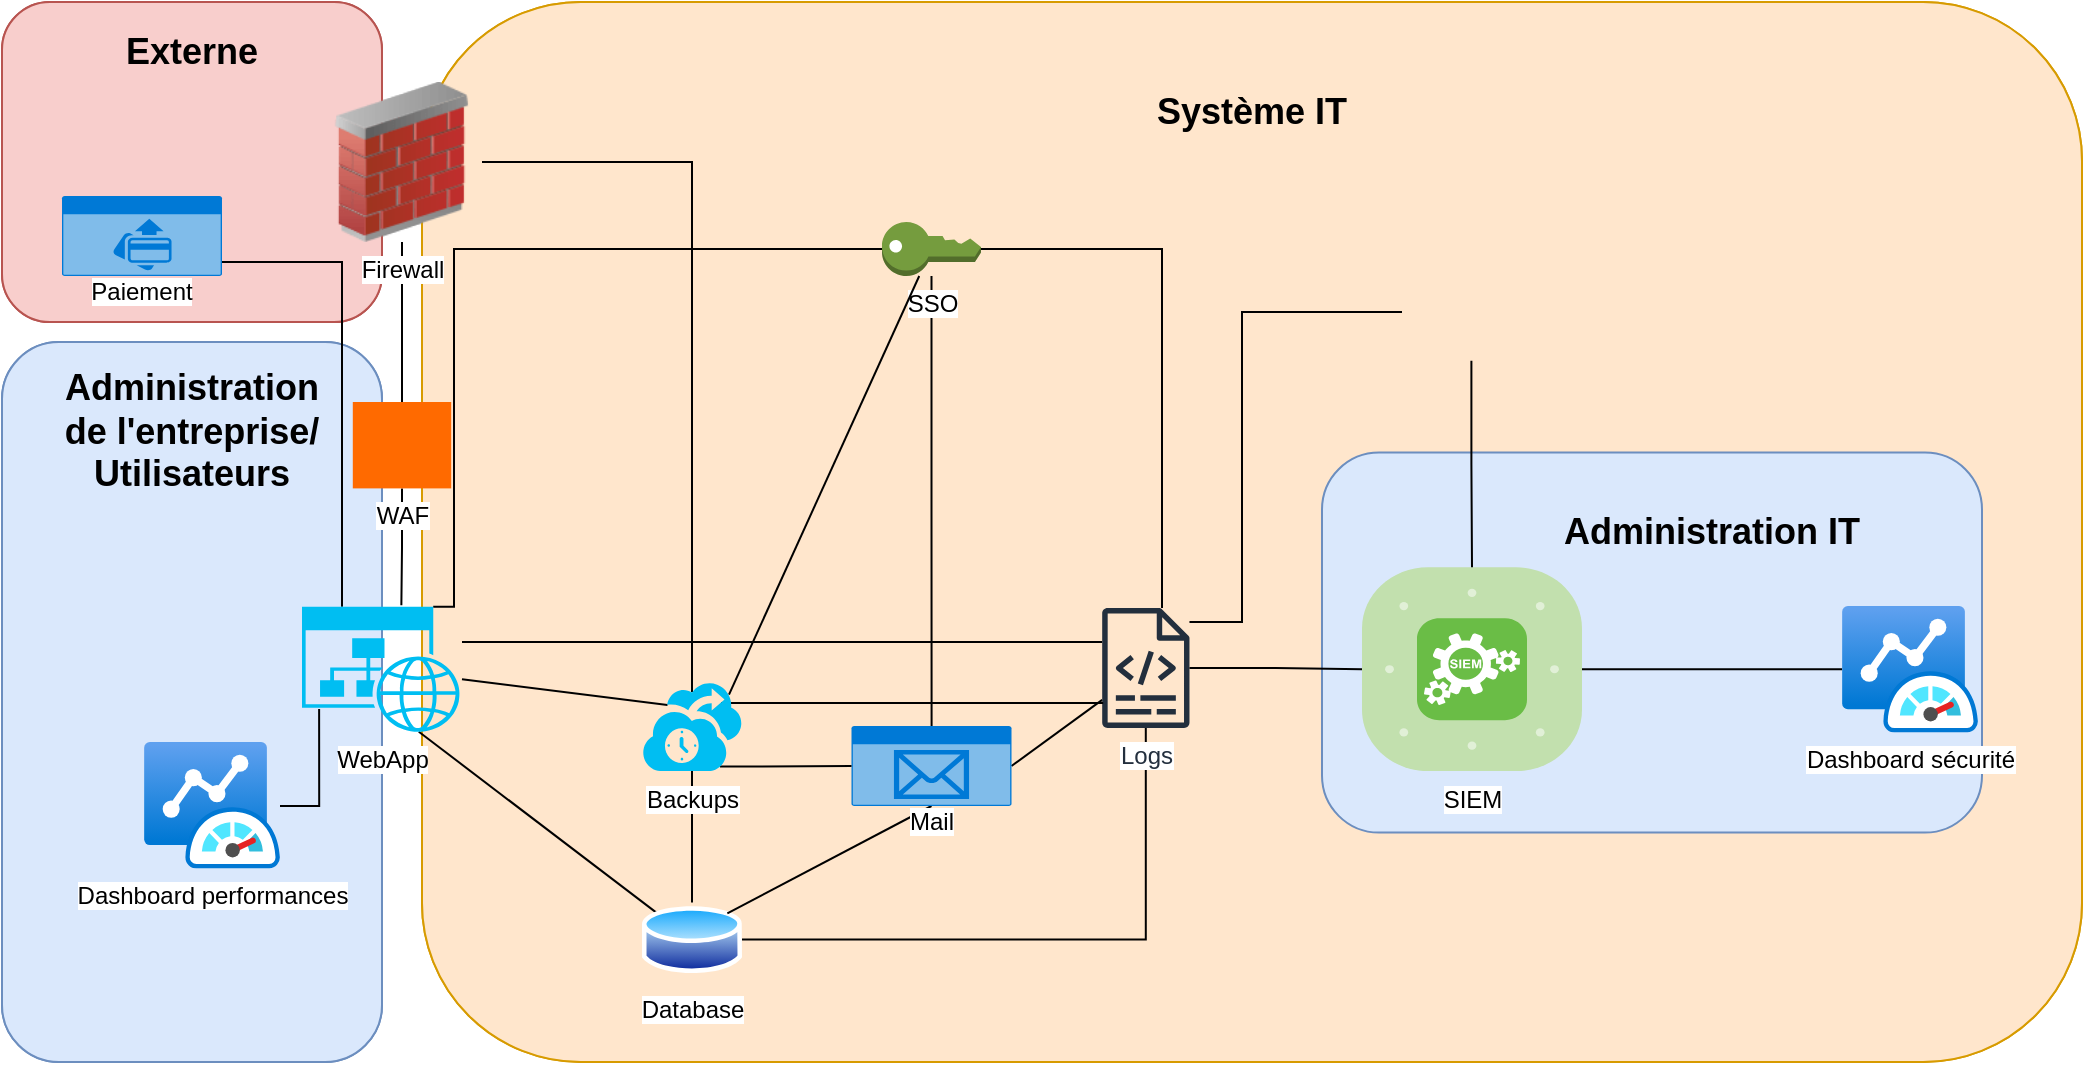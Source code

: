 <mxfile version="26.1.1">
  <diagram id="l8hXMBHkgcEJcSW0mbfh" name="Page-1">
    <mxGraphModel dx="2158" dy="1369" grid="1" gridSize="10" guides="1" tooltips="1" connect="1" arrows="1" fold="1" page="1" pageScale="1" pageWidth="1169" pageHeight="827" math="0" shadow="0">
      <root>
        <mxCell id="0" />
        <mxCell id="1" parent="0" />
        <mxCell id="q2HG8QPu7T1CwL4W8OTE-35" value="" style="rounded=1;whiteSpace=wrap;html=1;fillColor=#f8cecc;strokeColor=#b85450;" parent="1" vertex="1">
          <mxGeometry x="-280" y="-70" width="190" height="160" as="geometry" />
        </mxCell>
        <mxCell id="q2HG8QPu7T1CwL4W8OTE-34" value="" style="rounded=1;whiteSpace=wrap;html=1;fillColor=#dae8fc;strokeColor=#6c8ebf;" parent="1" vertex="1">
          <mxGeometry x="-280" y="100" width="190" height="360" as="geometry" />
        </mxCell>
        <mxCell id="q2HG8QPu7T1CwL4W8OTE-33" value="" style="rounded=1;whiteSpace=wrap;html=1;fillColor=#ffe6cc;strokeColor=#d79b00;" parent="1" vertex="1">
          <mxGeometry x="-70" y="-70" width="830" height="530" as="geometry" />
        </mxCell>
        <mxCell id="q2HG8QPu7T1CwL4W8OTE-12" style="edgeStyle=orthogonalEdgeStyle;rounded=0;orthogonalLoop=1;jettySize=auto;html=1;endArrow=none;startFill=0;" parent="1" target="q2HG8QPu7T1CwL4W8OTE-8" edge="1">
          <mxGeometry relative="1" as="geometry">
            <mxPoint x="310" y="280" as="targetPoint" />
            <Array as="points">
              <mxPoint x="280" y="181" />
            </Array>
            <mxPoint x="-40" y="180.667" as="sourcePoint" />
          </mxGeometry>
        </mxCell>
        <mxCell id="q2HG8QPu7T1CwL4W8OTE-24" style="edgeStyle=orthogonalEdgeStyle;rounded=0;orthogonalLoop=1;jettySize=auto;html=1;endArrow=none;startFill=0;exitX=0;exitY=0.81;exitDx=0;exitDy=0;exitPerimeter=0;" parent="1" target="q2HG8QPu7T1CwL4W8OTE-6" edge="1">
          <mxGeometry relative="1" as="geometry">
            <mxPoint x="-120" y="200.005" as="sourcePoint" />
            <Array as="points">
              <mxPoint x="-120" y="332" />
            </Array>
          </mxGeometry>
        </mxCell>
        <mxCell id="v_zZV-oKxVdYTd-pvLKk-4" style="rounded=0;orthogonalLoop=1;jettySize=auto;html=1;exitX=0.73;exitY=1;exitDx=0;exitDy=0;exitPerimeter=0;endArrow=none;startFill=0;" parent="1" target="v_zZV-oKxVdYTd-pvLKk-5" edge="1">
          <mxGeometry relative="1" as="geometry">
            <mxPoint x="260" y="279" as="targetPoint" />
            <mxPoint x="-61.6" y="211.88" as="sourcePoint" />
          </mxGeometry>
        </mxCell>
        <mxCell id="q2HG8QPu7T1CwL4W8OTE-11" style="edgeStyle=orthogonalEdgeStyle;rounded=0;orthogonalLoop=1;jettySize=auto;html=1;endArrow=none;startFill=0;" parent="1" source="v_zZV-oKxVdYTd-pvLKk-5" target="q2HG8QPu7T1CwL4W8OTE-8" edge="1">
          <mxGeometry relative="1" as="geometry" />
        </mxCell>
        <mxCell id="v_zZV-oKxVdYTd-pvLKk-5" value="Database" style="image;aspect=fixed;perimeter=ellipsePerimeter;html=1;align=center;shadow=0;dashed=0;spacingTop=3;image=img/lib/active_directory/database.svg;" parent="1" vertex="1">
          <mxGeometry x="40" y="380.28" width="50" height="37" as="geometry" />
        </mxCell>
        <mxCell id="v_zZV-oKxVdYTd-pvLKk-7" style="edgeStyle=none;rounded=0;orthogonalLoop=1;jettySize=auto;html=1;exitX=0.5;exitY=1;exitDx=0;exitDy=0;exitPerimeter=0;entryX=1;entryY=0;entryDx=0;entryDy=0;endArrow=none;startFill=0;" parent="1" source="v_zZV-oKxVdYTd-pvLKk-6" target="v_zZV-oKxVdYTd-pvLKk-5" edge="1">
          <mxGeometry relative="1" as="geometry" />
        </mxCell>
        <mxCell id="q2HG8QPu7T1CwL4W8OTE-9" style="rounded=0;orthogonalLoop=1;jettySize=auto;html=1;endArrow=none;startFill=0;exitX=1;exitY=0.5;exitDx=0;exitDy=0;exitPerimeter=0;" parent="1" source="v_zZV-oKxVdYTd-pvLKk-6" target="q2HG8QPu7T1CwL4W8OTE-8" edge="1">
          <mxGeometry relative="1" as="geometry" />
        </mxCell>
        <mxCell id="v_zZV-oKxVdYTd-pvLKk-6" value="&lt;span style=&quot;background-color: rgb(255, 255, 255);&quot;&gt;&lt;font style=&quot;color: rgb(0, 0, 0);&quot;&gt;Mail&lt;/font&gt;&lt;/span&gt;" style="html=1;whiteSpace=wrap;strokeColor=none;fillColor=#0079D6;labelPosition=center;verticalLabelPosition=middle;verticalAlign=top;align=center;fontSize=12;outlineConnect=0;spacingTop=-6;fontColor=#FFFFFF;sketch=0;shape=mxgraph.sitemap.mail;" parent="1" vertex="1">
          <mxGeometry x="144.75" y="292.0" width="80" height="40" as="geometry" />
        </mxCell>
        <mxCell id="v_zZV-oKxVdYTd-pvLKk-9" style="edgeStyle=orthogonalEdgeStyle;rounded=0;orthogonalLoop=1;jettySize=auto;html=1;endArrow=none;startFill=0;" parent="1" source="v_zZV-oKxVdYTd-pvLKk-8" target="v_zZV-oKxVdYTd-pvLKk-6" edge="1">
          <mxGeometry relative="1" as="geometry" />
        </mxCell>
        <mxCell id="q2HG8QPu7T1CwL4W8OTE-10" style="edgeStyle=orthogonalEdgeStyle;rounded=0;orthogonalLoop=1;jettySize=auto;html=1;endArrow=none;startFill=0;" parent="1" source="v_zZV-oKxVdYTd-pvLKk-8" target="q2HG8QPu7T1CwL4W8OTE-8" edge="1">
          <mxGeometry relative="1" as="geometry">
            <Array as="points">
              <mxPoint x="300" y="54" />
            </Array>
          </mxGeometry>
        </mxCell>
        <mxCell id="v_zZV-oKxVdYTd-pvLKk-8" value="&lt;span style=&quot;background-color: light-dark(#ffffff, var(--ge-dark-color, #121212));&quot;&gt;SSO&lt;/span&gt;" style="outlineConnect=0;dashed=0;verticalLabelPosition=bottom;verticalAlign=top;align=center;html=1;shape=mxgraph.aws3.add_on;fillColor=#759C3E;gradientColor=none;" parent="1" vertex="1">
          <mxGeometry x="160" y="40" width="49.5" height="27" as="geometry" />
        </mxCell>
        <mxCell id="v_zZV-oKxVdYTd-pvLKk-10" style="edgeStyle=orthogonalEdgeStyle;rounded=0;orthogonalLoop=1;jettySize=auto;html=1;exitX=0;exitY=0.5;exitDx=0;exitDy=0;exitPerimeter=0;entryX=0.82;entryY=0;entryDx=0;entryDy=0;entryPerimeter=0;endArrow=none;startFill=0;" parent="1" source="v_zZV-oKxVdYTd-pvLKk-8" edge="1">
          <mxGeometry relative="1" as="geometry">
            <Array as="points">
              <mxPoint x="-54" y="54" />
            </Array>
            <mxPoint x="-54.4" y="149.38" as="targetPoint" />
          </mxGeometry>
        </mxCell>
        <mxCell id="q2HG8QPu7T1CwL4W8OTE-3" value="&lt;span style=&quot;background-color: light-dark(#ffffff, var(--ge-dark-color, #121212));&quot;&gt;&lt;font style=&quot;color: rgb(0, 0, 0);&quot;&gt;Paiement&lt;/font&gt;&lt;/span&gt;" style="html=1;whiteSpace=wrap;strokeColor=none;fillColor=#0079D6;labelPosition=center;verticalLabelPosition=middle;verticalAlign=top;align=center;fontSize=12;outlineConnect=0;spacingTop=-6;fontColor=#FFFFFF;sketch=0;shape=mxgraph.sitemap.payment;" parent="1" vertex="1">
          <mxGeometry x="-250" y="27" width="80" height="40" as="geometry" />
        </mxCell>
        <mxCell id="q2HG8QPu7T1CwL4W8OTE-6" value="Dashboard performances" style="image;aspect=fixed;html=1;points=[];align=center;fontSize=12;image=img/lib/azure2/other/Azure_Monitor_Dashboard.svg;" parent="1" vertex="1">
          <mxGeometry x="-209" y="300.0" width="68" height="63.2" as="geometry" />
        </mxCell>
        <mxCell id="q2HG8QPu7T1CwL4W8OTE-8" value="&lt;span style=&quot;background-color: light-dark(#ffffff, var(--ge-dark-color, #121212));&quot;&gt;Logs&lt;/span&gt;" style="sketch=0;outlineConnect=0;fontColor=#232F3E;gradientColor=none;fillColor=#232F3D;strokeColor=none;dashed=0;verticalLabelPosition=bottom;verticalAlign=top;align=center;html=1;fontSize=12;fontStyle=0;aspect=fixed;pointerEvents=1;shape=mxgraph.aws4.logs;" parent="1" vertex="1">
          <mxGeometry x="270" y="233.02" width="43.84" height="60" as="geometry" />
        </mxCell>
        <mxCell id="q2HG8QPu7T1CwL4W8OTE-16" style="edgeStyle=orthogonalEdgeStyle;rounded=0;orthogonalLoop=1;jettySize=auto;html=1;entryX=0.99;entryY=0.5;entryDx=0;entryDy=0;entryPerimeter=0;endArrow=none;startFill=0;" parent="1" source="q2HG8QPu7T1CwL4W8OTE-8" target="q2HG8QPu7T1CwL4W8OTE-15" edge="1">
          <mxGeometry relative="1" as="geometry">
            <Array as="points">
              <mxPoint x="240" y="258" />
              <mxPoint x="240" y="258" />
            </Array>
          </mxGeometry>
        </mxCell>
        <mxCell id="q2HG8QPu7T1CwL4W8OTE-17" style="edgeStyle=orthogonalEdgeStyle;rounded=0;orthogonalLoop=1;jettySize=auto;html=1;entryX=0.5;entryY=1;entryDx=0;entryDy=0;entryPerimeter=0;endArrow=none;startFill=0;" parent="1" source="v_zZV-oKxVdYTd-pvLKk-5" target="q2HG8QPu7T1CwL4W8OTE-15" edge="1">
          <mxGeometry relative="1" as="geometry" />
        </mxCell>
        <mxCell id="q2HG8QPu7T1CwL4W8OTE-18" style="rounded=0;orthogonalLoop=1;jettySize=auto;html=1;entryX=0.78;entryY=0.95;entryDx=0;entryDy=0;entryPerimeter=0;endArrow=none;startFill=0;exitX=0;exitY=0.5;exitDx=0;exitDy=0;exitPerimeter=0;" parent="1" source="v_zZV-oKxVdYTd-pvLKk-6" target="q2HG8QPu7T1CwL4W8OTE-15" edge="1">
          <mxGeometry relative="1" as="geometry" />
        </mxCell>
        <mxCell id="q2HG8QPu7T1CwL4W8OTE-19" style="rounded=0;orthogonalLoop=1;jettySize=auto;html=1;entryX=0.255;entryY=0.265;entryDx=0;entryDy=0;entryPerimeter=0;endArrow=none;startFill=0;" parent="1" target="q2HG8QPu7T1CwL4W8OTE-15" edge="1">
          <mxGeometry relative="1" as="geometry">
            <mxPoint x="-40" y="200.606" as="sourcePoint" />
          </mxGeometry>
        </mxCell>
        <mxCell id="q2HG8QPu7T1CwL4W8OTE-20" style="rounded=0;orthogonalLoop=1;jettySize=auto;html=1;entryX=0.87;entryY=0.15;entryDx=0;entryDy=0;entryPerimeter=0;endArrow=none;startFill=0;" parent="1" source="v_zZV-oKxVdYTd-pvLKk-8" target="q2HG8QPu7T1CwL4W8OTE-15" edge="1">
          <mxGeometry relative="1" as="geometry">
            <mxPoint x="60" y="170" as="targetPoint" />
          </mxGeometry>
        </mxCell>
        <mxCell id="q2HG8QPu7T1CwL4W8OTE-37" value="" style="rounded=1;whiteSpace=wrap;html=1;fillColor=#dae8fc;strokeColor=#6c8ebf;" parent="1" vertex="1">
          <mxGeometry x="380" y="155.28" width="330" height="190" as="geometry" />
        </mxCell>
        <mxCell id="q2HG8QPu7T1CwL4W8OTE-40" style="edgeStyle=orthogonalEdgeStyle;rounded=0;orthogonalLoop=1;jettySize=auto;html=1;endArrow=none;startFill=0;" parent="1" source="q2HG8QPu7T1CwL4W8OTE-21" target="q2HG8QPu7T1CwL4W8OTE-28" edge="1">
          <mxGeometry relative="1" as="geometry" />
        </mxCell>
        <mxCell id="q2HG8QPu7T1CwL4W8OTE-21" value="&lt;span style=&quot;background-color: light-dark(#ffffff, var(--ge-dark-color, #121212));&quot;&gt;SIEM&lt;/span&gt;" style="verticalLabelPosition=bottom;sketch=0;html=1;fillColor=#6ABD46;strokeColor=#ffffff;verticalAlign=top;align=center;points=[[0.085,0.085,0],[0.915,0.085,0],[0.915,0.915,0],[0.085,0.915,0],[0.25,0,0],[0.5,0,0],[0.75,0,0],[1,0.25,0],[1,0.5,0],[1,0.75,0],[0.75,1,0],[0.5,1,0],[0.25,1,0],[0,0.75,0],[0,0.5,0],[0,0.25,0]];pointerEvents=1;shape=mxgraph.cisco_safe.compositeIcon;bgIcon=mxgraph.cisco_safe.architecture.generic_appliance;resIcon=mxgraph.cisco_safe.architecture.siem;" parent="1" vertex="1">
          <mxGeometry x="400" y="212.68" width="110" height="101.88" as="geometry" />
        </mxCell>
        <mxCell id="q2HG8QPu7T1CwL4W8OTE-28" value="Dashboard sécurité" style="image;aspect=fixed;html=1;points=[];align=center;fontSize=12;image=img/lib/azure2/other/Azure_Monitor_Dashboard.svg;" parent="1" vertex="1">
          <mxGeometry x="640" y="232.02" width="68" height="63.2" as="geometry" />
        </mxCell>
        <mxCell id="q2HG8QPu7T1CwL4W8OTE-36" style="edgeStyle=orthogonalEdgeStyle;rounded=0;orthogonalLoop=1;jettySize=auto;html=1;entryX=0.5;entryY=0.12;entryDx=0;entryDy=0;entryPerimeter=0;endArrow=none;startFill=0;" parent="1" source="q2HG8QPu7T1CwL4W8OTE-22" target="q2HG8QPu7T1CwL4W8OTE-15" edge="1">
          <mxGeometry relative="1" as="geometry">
            <Array as="points">
              <mxPoint x="65" y="10" />
            </Array>
          </mxGeometry>
        </mxCell>
        <mxCell id="q2HG8QPu7T1CwL4W8OTE-38" style="edgeStyle=orthogonalEdgeStyle;rounded=0;orthogonalLoop=1;jettySize=auto;html=1;entryX=0;entryY=0.5;entryDx=0;entryDy=0;entryPerimeter=0;endArrow=none;startFill=0;" parent="1" source="q2HG8QPu7T1CwL4W8OTE-8" target="q2HG8QPu7T1CwL4W8OTE-21" edge="1">
          <mxGeometry relative="1" as="geometry" />
        </mxCell>
        <mxCell id="q2HG8QPu7T1CwL4W8OTE-42" value="&lt;h2&gt;Système&amp;nbsp;&lt;span style=&quot;background-color: transparent; color: light-dark(rgb(0, 0, 0), rgb(255, 255, 255));&quot;&gt;IT&lt;/span&gt;&lt;/h2&gt;" style="text;html=1;align=center;verticalAlign=middle;whiteSpace=wrap;rounded=0;" parent="1" vertex="1">
          <mxGeometry x="270" y="-30" width="150" height="30" as="geometry" />
        </mxCell>
        <mxCell id="q2HG8QPu7T1CwL4W8OTE-44" value="&lt;h2&gt;Externe&lt;/h2&gt;" style="text;html=1;align=center;verticalAlign=middle;whiteSpace=wrap;rounded=0;" parent="1" vertex="1">
          <mxGeometry x="-260" y="-60" width="150" height="30" as="geometry" />
        </mxCell>
        <mxCell id="q2HG8QPu7T1CwL4W8OTE-47" value="&lt;h2&gt;&lt;/h2&gt;&lt;h2&gt;Administration de l&#39;entreprise/ Utilisateurs&lt;/h2&gt;" style="text;html=1;align=center;verticalAlign=middle;whiteSpace=wrap;rounded=0;" parent="1" vertex="1">
          <mxGeometry x="-260" y="110" width="150" height="70" as="geometry" />
        </mxCell>
        <mxCell id="q2HG8QPu7T1CwL4W8OTE-48" value="&lt;h2&gt;Administration IT&lt;/h2&gt;" style="text;html=1;align=center;verticalAlign=middle;whiteSpace=wrap;rounded=0;" parent="1" vertex="1">
          <mxGeometry x="500" y="180" width="150" height="30" as="geometry" />
        </mxCell>
        <mxCell id="q2HG8QPu7T1CwL4W8OTE-15" value="&lt;span style=&quot;background-color: light-dark(#ffffff, var(--ge-dark-color, #121212));&quot;&gt;Backups&lt;/span&gt;" style="verticalLabelPosition=bottom;html=1;verticalAlign=top;align=center;strokeColor=none;fillColor=#00BEF2;shape=mxgraph.azure.backup_service;" parent="1" vertex="1">
          <mxGeometry x="40" y="235" width="50" height="45" as="geometry" />
        </mxCell>
        <mxCell id="q2HG8QPu7T1CwL4W8OTE-22" value="Firewall" style="image;html=1;image=img/lib/clip_art/networking/Firewall_02_128x128.png" parent="1" vertex="1">
          <mxGeometry x="-120" y="-30" width="80" height="80" as="geometry" />
        </mxCell>
        <mxCell id="Nq3GSmhVlmSOSrLm7PtE-2" value="" style="rounded=1;whiteSpace=wrap;html=1;fillColor=#f8cecc;strokeColor=#b85450;" parent="1" vertex="1">
          <mxGeometry x="-280" y="-70" width="190" height="160" as="geometry" />
        </mxCell>
        <mxCell id="Nq3GSmhVlmSOSrLm7PtE-3" value="" style="rounded=1;whiteSpace=wrap;html=1;fillColor=#dae8fc;strokeColor=#6c8ebf;" parent="1" vertex="1">
          <mxGeometry x="-280" y="100" width="190" height="360" as="geometry" />
        </mxCell>
        <mxCell id="Nq3GSmhVlmSOSrLm7PtE-4" value="" style="rounded=1;whiteSpace=wrap;html=1;fillColor=#ffe6cc;strokeColor=#d79b00;" parent="1" vertex="1">
          <mxGeometry x="-70" y="-70" width="830" height="530" as="geometry" />
        </mxCell>
        <mxCell id="Nq3GSmhVlmSOSrLm7PtE-5" style="edgeStyle=orthogonalEdgeStyle;rounded=0;orthogonalLoop=1;jettySize=auto;html=1;endArrow=none;startFill=0;" parent="1" source="Nq3GSmhVlmSOSrLm7PtE-39" target="Nq3GSmhVlmSOSrLm7PtE-20" edge="1">
          <mxGeometry relative="1" as="geometry">
            <mxPoint x="310" y="280" as="targetPoint" />
            <Array as="points">
              <mxPoint x="90" y="250" />
              <mxPoint x="90" y="250" />
            </Array>
          </mxGeometry>
        </mxCell>
        <mxCell id="Nq3GSmhVlmSOSrLm7PtE-6" style="edgeStyle=orthogonalEdgeStyle;rounded=0;orthogonalLoop=1;jettySize=auto;html=1;endArrow=none;startFill=0;exitX=0.107;exitY=0.818;exitDx=0;exitDy=0;exitPerimeter=0;" parent="1" source="Nq3GSmhVlmSOSrLm7PtE-39" target="Nq3GSmhVlmSOSrLm7PtE-19" edge="1">
          <mxGeometry relative="1" as="geometry">
            <mxPoint x="-90" y="200" as="sourcePoint" />
            <Array as="points">
              <mxPoint x="-121" y="332" />
            </Array>
          </mxGeometry>
        </mxCell>
        <mxCell id="Nq3GSmhVlmSOSrLm7PtE-7" style="rounded=0;orthogonalLoop=1;jettySize=auto;html=1;exitX=0.73;exitY=1;exitDx=0;exitDy=0;exitPerimeter=0;endArrow=none;startFill=0;" parent="1" source="Nq3GSmhVlmSOSrLm7PtE-39" target="Nq3GSmhVlmSOSrLm7PtE-9" edge="1">
          <mxGeometry relative="1" as="geometry">
            <mxPoint x="260" y="279" as="targetPoint" />
          </mxGeometry>
        </mxCell>
        <mxCell id="Nq3GSmhVlmSOSrLm7PtE-8" style="edgeStyle=orthogonalEdgeStyle;rounded=0;orthogonalLoop=1;jettySize=auto;html=1;endArrow=none;startFill=0;" parent="1" source="Nq3GSmhVlmSOSrLm7PtE-9" target="Nq3GSmhVlmSOSrLm7PtE-20" edge="1">
          <mxGeometry relative="1" as="geometry" />
        </mxCell>
        <mxCell id="Nq3GSmhVlmSOSrLm7PtE-9" value="Database" style="image;aspect=fixed;perimeter=ellipsePerimeter;html=1;align=center;shadow=0;dashed=0;spacingTop=3;image=img/lib/active_directory/database.svg;" parent="1" vertex="1">
          <mxGeometry x="40" y="380.28" width="50" height="37" as="geometry" />
        </mxCell>
        <mxCell id="Nq3GSmhVlmSOSrLm7PtE-10" style="edgeStyle=none;rounded=0;orthogonalLoop=1;jettySize=auto;html=1;exitX=0.5;exitY=1;exitDx=0;exitDy=0;exitPerimeter=0;entryX=1;entryY=0;entryDx=0;entryDy=0;endArrow=none;startFill=0;" parent="1" source="Nq3GSmhVlmSOSrLm7PtE-12" target="Nq3GSmhVlmSOSrLm7PtE-9" edge="1">
          <mxGeometry relative="1" as="geometry" />
        </mxCell>
        <mxCell id="Nq3GSmhVlmSOSrLm7PtE-11" style="rounded=0;orthogonalLoop=1;jettySize=auto;html=1;endArrow=none;startFill=0;exitX=1;exitY=0.5;exitDx=0;exitDy=0;exitPerimeter=0;" parent="1" source="Nq3GSmhVlmSOSrLm7PtE-12" target="Nq3GSmhVlmSOSrLm7PtE-20" edge="1">
          <mxGeometry relative="1" as="geometry" />
        </mxCell>
        <mxCell id="Nq3GSmhVlmSOSrLm7PtE-12" value="&lt;span style=&quot;background-color: rgb(255, 255, 255);&quot;&gt;&lt;font style=&quot;color: rgb(0, 0, 0);&quot;&gt;Mail&lt;/font&gt;&lt;/span&gt;" style="html=1;whiteSpace=wrap;strokeColor=none;fillColor=#0079D6;labelPosition=center;verticalLabelPosition=bottom;verticalAlign=top;align=center;fontSize=12;outlineConnect=0;spacingTop=-6;fontColor=#FFFFFF;sketch=0;shape=mxgraph.sitemap.mail;" parent="1" vertex="1">
          <mxGeometry x="144.75" y="292.0" width="80" height="40" as="geometry" />
        </mxCell>
        <mxCell id="Nq3GSmhVlmSOSrLm7PtE-13" style="edgeStyle=orthogonalEdgeStyle;rounded=0;orthogonalLoop=1;jettySize=auto;html=1;endArrow=none;startFill=0;" parent="1" source="Nq3GSmhVlmSOSrLm7PtE-15" target="Nq3GSmhVlmSOSrLm7PtE-12" edge="1">
          <mxGeometry relative="1" as="geometry" />
        </mxCell>
        <mxCell id="Nq3GSmhVlmSOSrLm7PtE-14" style="edgeStyle=orthogonalEdgeStyle;rounded=0;orthogonalLoop=1;jettySize=auto;html=1;endArrow=none;startFill=0;" parent="1" source="Nq3GSmhVlmSOSrLm7PtE-15" target="Nq3GSmhVlmSOSrLm7PtE-20" edge="1">
          <mxGeometry relative="1" as="geometry">
            <Array as="points">
              <mxPoint x="300" y="54" />
            </Array>
          </mxGeometry>
        </mxCell>
        <mxCell id="Nq3GSmhVlmSOSrLm7PtE-15" value="&lt;span style=&quot;background-color: light-dark(#ffffff, var(--ge-dark-color, #121212));&quot;&gt;SSO&lt;/span&gt;" style="outlineConnect=0;dashed=0;verticalLabelPosition=bottom;verticalAlign=top;align=center;html=1;shape=mxgraph.aws3.add_on;fillColor=#759C3E;gradientColor=none;" parent="1" vertex="1">
          <mxGeometry x="160" y="40" width="49.5" height="27" as="geometry" />
        </mxCell>
        <mxCell id="Nq3GSmhVlmSOSrLm7PtE-16" style="edgeStyle=orthogonalEdgeStyle;rounded=0;orthogonalLoop=1;jettySize=auto;html=1;exitX=0;exitY=0.5;exitDx=0;exitDy=0;exitPerimeter=0;entryX=0.82;entryY=0;entryDx=0;entryDy=0;entryPerimeter=0;endArrow=none;startFill=0;" parent="1" source="Nq3GSmhVlmSOSrLm7PtE-15" target="Nq3GSmhVlmSOSrLm7PtE-39" edge="1">
          <mxGeometry relative="1" as="geometry">
            <Array as="points">
              <mxPoint x="-54" y="54" />
            </Array>
          </mxGeometry>
        </mxCell>
        <mxCell id="Nq3GSmhVlmSOSrLm7PtE-17" value="&lt;span style=&quot;background-color: light-dark(#ffffff, var(--ge-dark-color, #121212));&quot;&gt;&lt;font style=&quot;color: rgb(0, 0, 0);&quot;&gt;Paiement&lt;/font&gt;&lt;/span&gt;" style="html=1;whiteSpace=wrap;strokeColor=none;fillColor=#0079D6;labelPosition=center;verticalLabelPosition=bottom;verticalAlign=top;align=center;fontSize=12;outlineConnect=0;spacingTop=-6;fontColor=#FFFFFF;sketch=0;shape=mxgraph.sitemap.payment;" parent="1" vertex="1">
          <mxGeometry x="-250" y="27" width="80" height="40" as="geometry" />
        </mxCell>
        <mxCell id="Nq3GSmhVlmSOSrLm7PtE-18" style="edgeStyle=orthogonalEdgeStyle;rounded=0;orthogonalLoop=1;jettySize=auto;html=1;endArrow=none;startFill=0;" parent="1" source="Nq3GSmhVlmSOSrLm7PtE-17" edge="1" target="Nq3GSmhVlmSOSrLm7PtE-39">
          <mxGeometry relative="1" as="geometry">
            <mxPoint x="-170" y="67" as="sourcePoint" />
            <mxPoint x="-80" y="146.38" as="targetPoint" />
            <Array as="points">
              <mxPoint x="-110" y="60" />
            </Array>
          </mxGeometry>
        </mxCell>
        <mxCell id="Nq3GSmhVlmSOSrLm7PtE-19" value="Dashboard performances" style="image;aspect=fixed;html=1;points=[];align=center;fontSize=12;image=img/lib/azure2/other/Azure_Monitor_Dashboard.svg;" parent="1" vertex="1">
          <mxGeometry x="-209" y="300.0" width="68" height="63.2" as="geometry" />
        </mxCell>
        <mxCell id="Nq3GSmhVlmSOSrLm7PtE-20" value="&lt;span style=&quot;background-color: light-dark(#ffffff, var(--ge-dark-color, #121212));&quot;&gt;Logs&lt;/span&gt;" style="sketch=0;outlineConnect=0;fontColor=#232F3E;gradientColor=none;fillColor=#232F3D;strokeColor=none;dashed=0;verticalLabelPosition=bottom;verticalAlign=top;align=center;html=1;fontSize=12;fontStyle=0;aspect=fixed;pointerEvents=1;shape=mxgraph.aws4.logs;" parent="1" vertex="1">
          <mxGeometry x="270" y="233.02" width="43.84" height="60" as="geometry" />
        </mxCell>
        <mxCell id="Nq3GSmhVlmSOSrLm7PtE-21" style="edgeStyle=orthogonalEdgeStyle;rounded=0;orthogonalLoop=1;jettySize=auto;html=1;entryX=0.799;entryY=0.323;entryDx=0;entryDy=0;entryPerimeter=0;endArrow=none;startFill=0;" parent="1" target="Nq3GSmhVlmSOSrLm7PtE-37" edge="1">
          <mxGeometry relative="1" as="geometry">
            <Array as="points">
              <mxPoint x="80" y="281" />
            </Array>
            <mxPoint x="270.602" y="280.534" as="sourcePoint" />
            <mxPoint x="90" y="314.56" as="targetPoint" />
          </mxGeometry>
        </mxCell>
        <mxCell id="Nq3GSmhVlmSOSrLm7PtE-22" style="edgeStyle=orthogonalEdgeStyle;rounded=0;orthogonalLoop=1;jettySize=auto;html=1;entryX=0.5;entryY=1;entryDx=0;entryDy=0;entryPerimeter=0;endArrow=none;startFill=0;" parent="1" source="Nq3GSmhVlmSOSrLm7PtE-9" target="Nq3GSmhVlmSOSrLm7PtE-37" edge="1">
          <mxGeometry relative="1" as="geometry" />
        </mxCell>
        <mxCell id="Nq3GSmhVlmSOSrLm7PtE-23" style="rounded=0;orthogonalLoop=1;jettySize=auto;html=1;entryX=0.78;entryY=0.95;entryDx=0;entryDy=0;entryPerimeter=0;endArrow=none;startFill=0;exitX=0;exitY=0.5;exitDx=0;exitDy=0;exitPerimeter=0;" parent="1" source="Nq3GSmhVlmSOSrLm7PtE-12" target="Nq3GSmhVlmSOSrLm7PtE-37" edge="1">
          <mxGeometry relative="1" as="geometry" />
        </mxCell>
        <mxCell id="Nq3GSmhVlmSOSrLm7PtE-24" style="rounded=0;orthogonalLoop=1;jettySize=auto;html=1;entryX=0.255;entryY=0.265;entryDx=0;entryDy=0;entryPerimeter=0;endArrow=none;startFill=0;" parent="1" source="Nq3GSmhVlmSOSrLm7PtE-39" target="Nq3GSmhVlmSOSrLm7PtE-37" edge="1">
          <mxGeometry relative="1" as="geometry" />
        </mxCell>
        <mxCell id="Nq3GSmhVlmSOSrLm7PtE-25" style="rounded=0;orthogonalLoop=1;jettySize=auto;html=1;entryX=0.87;entryY=0.15;entryDx=0;entryDy=0;entryPerimeter=0;endArrow=none;startFill=0;" parent="1" source="Nq3GSmhVlmSOSrLm7PtE-15" target="Nq3GSmhVlmSOSrLm7PtE-37" edge="1">
          <mxGeometry relative="1" as="geometry">
            <mxPoint x="60" y="170" as="targetPoint" />
          </mxGeometry>
        </mxCell>
        <mxCell id="Nq3GSmhVlmSOSrLm7PtE-26" value="" style="rounded=1;whiteSpace=wrap;html=1;fillColor=#dae8fc;strokeColor=#6c8ebf;" parent="1" vertex="1">
          <mxGeometry x="380" y="155.28" width="330" height="190" as="geometry" />
        </mxCell>
        <mxCell id="Nq3GSmhVlmSOSrLm7PtE-27" style="edgeStyle=orthogonalEdgeStyle;rounded=0;orthogonalLoop=1;jettySize=auto;html=1;endArrow=none;startFill=0;" parent="1" source="Nq3GSmhVlmSOSrLm7PtE-28" target="Nq3GSmhVlmSOSrLm7PtE-30" edge="1">
          <mxGeometry relative="1" as="geometry" />
        </mxCell>
        <mxCell id="Nq3GSmhVlmSOSrLm7PtE-28" value="&lt;span style=&quot;background-color: light-dark(#ffffff, var(--ge-dark-color, #121212));&quot;&gt;SIEM&lt;/span&gt;" style="verticalLabelPosition=bottom;sketch=0;html=1;fillColor=#6ABD46;strokeColor=#ffffff;verticalAlign=top;align=center;points=[[0.085,0.085,0],[0.915,0.085,0],[0.915,0.915,0],[0.085,0.915,0],[0.25,0,0],[0.5,0,0],[0.75,0,0],[1,0.25,0],[1,0.5,0],[1,0.75,0],[0.75,1,0],[0.5,1,0],[0.25,1,0],[0,0.75,0],[0,0.5,0],[0,0.25,0]];pointerEvents=1;shape=mxgraph.cisco_safe.compositeIcon;bgIcon=mxgraph.cisco_safe.architecture.generic_appliance;resIcon=mxgraph.cisco_safe.architecture.siem;" parent="1" vertex="1">
          <mxGeometry x="400" y="212.68" width="110" height="101.88" as="geometry" />
        </mxCell>
        <mxCell id="Nq3GSmhVlmSOSrLm7PtE-30" value="Dashboard sécurité" style="image;aspect=fixed;html=1;points=[];align=center;fontSize=12;image=img/lib/azure2/other/Azure_Monitor_Dashboard.svg;" parent="1" vertex="1">
          <mxGeometry x="640" y="232.02" width="68" height="63.2" as="geometry" />
        </mxCell>
        <mxCell id="Nq3GSmhVlmSOSrLm7PtE-31" style="edgeStyle=orthogonalEdgeStyle;rounded=0;orthogonalLoop=1;jettySize=auto;html=1;entryX=0.5;entryY=0.12;entryDx=0;entryDy=0;entryPerimeter=0;endArrow=none;startFill=0;" parent="1" source="Nq3GSmhVlmSOSrLm7PtE-38" target="Nq3GSmhVlmSOSrLm7PtE-37" edge="1">
          <mxGeometry relative="1" as="geometry">
            <Array as="points">
              <mxPoint x="65" y="10" />
            </Array>
          </mxGeometry>
        </mxCell>
        <mxCell id="Nq3GSmhVlmSOSrLm7PtE-32" style="edgeStyle=orthogonalEdgeStyle;rounded=0;orthogonalLoop=1;jettySize=auto;html=1;entryX=0;entryY=0.5;entryDx=0;entryDy=0;entryPerimeter=0;endArrow=none;startFill=0;" parent="1" source="Nq3GSmhVlmSOSrLm7PtE-20" target="Nq3GSmhVlmSOSrLm7PtE-28" edge="1">
          <mxGeometry relative="1" as="geometry" />
        </mxCell>
        <mxCell id="Nq3GSmhVlmSOSrLm7PtE-33" value="&lt;h2&gt;Système&amp;nbsp;&lt;span style=&quot;background-color: transparent; color: light-dark(rgb(0, 0, 0), rgb(255, 255, 255));&quot;&gt;IT&lt;/span&gt;&lt;/h2&gt;" style="text;html=1;align=center;verticalAlign=middle;whiteSpace=wrap;rounded=0;" parent="1" vertex="1">
          <mxGeometry x="270" y="-30" width="150" height="30" as="geometry" />
        </mxCell>
        <mxCell id="Nq3GSmhVlmSOSrLm7PtE-34" value="&lt;h2&gt;Externe&lt;/h2&gt;" style="text;html=1;align=center;verticalAlign=middle;whiteSpace=wrap;rounded=0;" parent="1" vertex="1">
          <mxGeometry x="-260" y="-60" width="150" height="30" as="geometry" />
        </mxCell>
        <mxCell id="Nq3GSmhVlmSOSrLm7PtE-35" value="&lt;h2&gt;&lt;/h2&gt;&lt;h2&gt;Administration de l&#39;entreprise/ Utilisateurs&lt;/h2&gt;" style="text;html=1;align=center;verticalAlign=middle;whiteSpace=wrap;rounded=0;" parent="1" vertex="1">
          <mxGeometry x="-260" y="110" width="150" height="70" as="geometry" />
        </mxCell>
        <mxCell id="Nq3GSmhVlmSOSrLm7PtE-36" value="&lt;h2&gt;Administration IT&lt;/h2&gt;" style="text;html=1;align=center;verticalAlign=middle;whiteSpace=wrap;rounded=0;" parent="1" vertex="1">
          <mxGeometry x="500" y="180" width="150" height="30" as="geometry" />
        </mxCell>
        <mxCell id="Nq3GSmhVlmSOSrLm7PtE-37" value="&lt;span style=&quot;background-color: light-dark(#ffffff, var(--ge-dark-color, #121212));&quot;&gt;Backups&lt;/span&gt;" style="verticalLabelPosition=bottom;html=1;verticalAlign=top;align=center;strokeColor=none;fillColor=#00BEF2;shape=mxgraph.azure.backup_service;" parent="1" vertex="1">
          <mxGeometry x="40" y="269.56" width="50" height="45" as="geometry" />
        </mxCell>
        <mxCell id="Nq3GSmhVlmSOSrLm7PtE-39" value="&lt;span style=&quot;background-color: light-dark(#ffffff, var(--ge-dark-color, #121212));&quot;&gt;WebApp&lt;/span&gt;" style="verticalLabelPosition=bottom;html=1;verticalAlign=top;align=center;strokeColor=none;fillColor=#00BEF2;shape=mxgraph.azure.website_generic;pointerEvents=1;" parent="1" vertex="1">
          <mxGeometry x="-130" y="232.37" width="80" height="62.5" as="geometry" />
        </mxCell>
        <mxCell id="Nq3GSmhVlmSOSrLm7PtE-42" style="edgeStyle=orthogonalEdgeStyle;rounded=0;orthogonalLoop=1;jettySize=auto;html=1;endArrow=none;startFill=0;" parent="1" source="Nq3GSmhVlmSOSrLm7PtE-41" target="Nq3GSmhVlmSOSrLm7PtE-20" edge="1">
          <mxGeometry relative="1" as="geometry">
            <Array as="points">
              <mxPoint x="340" y="85" />
              <mxPoint x="340" y="240" />
            </Array>
          </mxGeometry>
        </mxCell>
        <mxCell id="Nq3GSmhVlmSOSrLm7PtE-41" value="" style="shape=image;imageAspect=0;aspect=fixed;verticalLabelPosition=bottom;verticalAlign=top;image=https://external-content.duckduckgo.com/iu/?u=https%3A%2F%2Fwww.plusserver.com%2Fwp-content%2Fuploads%2F2024%2F01%2FHeader_EDR-as-a-service.png&amp;f=1&amp;nofb=1&amp;ipt=074c289956e64e02c7d120a4cf64f9ee3538c892482bd62c2a8118930da7a1cf&amp;ipo=images;" parent="1" vertex="1">
          <mxGeometry x="420" y="40" width="69.38" height="69.38" as="geometry" />
        </mxCell>
        <mxCell id="Nq3GSmhVlmSOSrLm7PtE-43" style="edgeStyle=orthogonalEdgeStyle;rounded=0;orthogonalLoop=1;jettySize=auto;html=1;entryX=0.5;entryY=0;entryDx=0;entryDy=0;entryPerimeter=0;endArrow=none;startFill=0;" parent="1" source="Nq3GSmhVlmSOSrLm7PtE-41" target="Nq3GSmhVlmSOSrLm7PtE-28" edge="1">
          <mxGeometry relative="1" as="geometry" />
        </mxCell>
        <mxCell id="d05N2VgInM7JR2qqosyx-3" value="" style="edgeStyle=orthogonalEdgeStyle;rounded=0;orthogonalLoop=1;jettySize=auto;html=1;entryX=0.5;entryY=0;entryDx=0;entryDy=0;entryPerimeter=0;endArrow=none;startFill=0;" edge="1" parent="1" source="q2HG8QPu7T1CwL4W8OTE-22" target="d05N2VgInM7JR2qqosyx-1">
          <mxGeometry relative="1" as="geometry">
            <Array as="points" />
            <mxPoint x="-80" y="50" as="sourcePoint" />
            <mxPoint x="-80" y="149.38" as="targetPoint" />
          </mxGeometry>
        </mxCell>
        <mxCell id="d05N2VgInM7JR2qqosyx-4" style="edgeStyle=orthogonalEdgeStyle;rounded=0;orthogonalLoop=1;jettySize=auto;html=1;entryX=0.621;entryY=-0.012;entryDx=0;entryDy=0;entryPerimeter=0;endArrow=none;startFill=0;" edge="1" parent="1" source="d05N2VgInM7JR2qqosyx-1" target="Nq3GSmhVlmSOSrLm7PtE-39">
          <mxGeometry relative="1" as="geometry" />
        </mxCell>
        <mxCell id="d05N2VgInM7JR2qqosyx-1" value="WAF" style="points=[];aspect=fixed;html=1;align=center;shadow=0;dashed=0;fillColor=#FF6A00;strokeColor=none;shape=mxgraph.alibaba_cloud.waf_web_application_firewall;labelPosition=center;verticalLabelPosition=bottom;verticalAlign=top;labelBackgroundColor=default;" vertex="1" parent="1">
          <mxGeometry x="-104.6" y="130" width="49.2" height="43.2" as="geometry" />
        </mxCell>
        <mxCell id="Nq3GSmhVlmSOSrLm7PtE-38" value="Firewall" style="image;html=1;image=img/lib/clip_art/networking/Firewall_02_128x128.png" parent="1" vertex="1">
          <mxGeometry x="-120" y="-30" width="80" height="80" as="geometry" />
        </mxCell>
      </root>
    </mxGraphModel>
  </diagram>
</mxfile>
